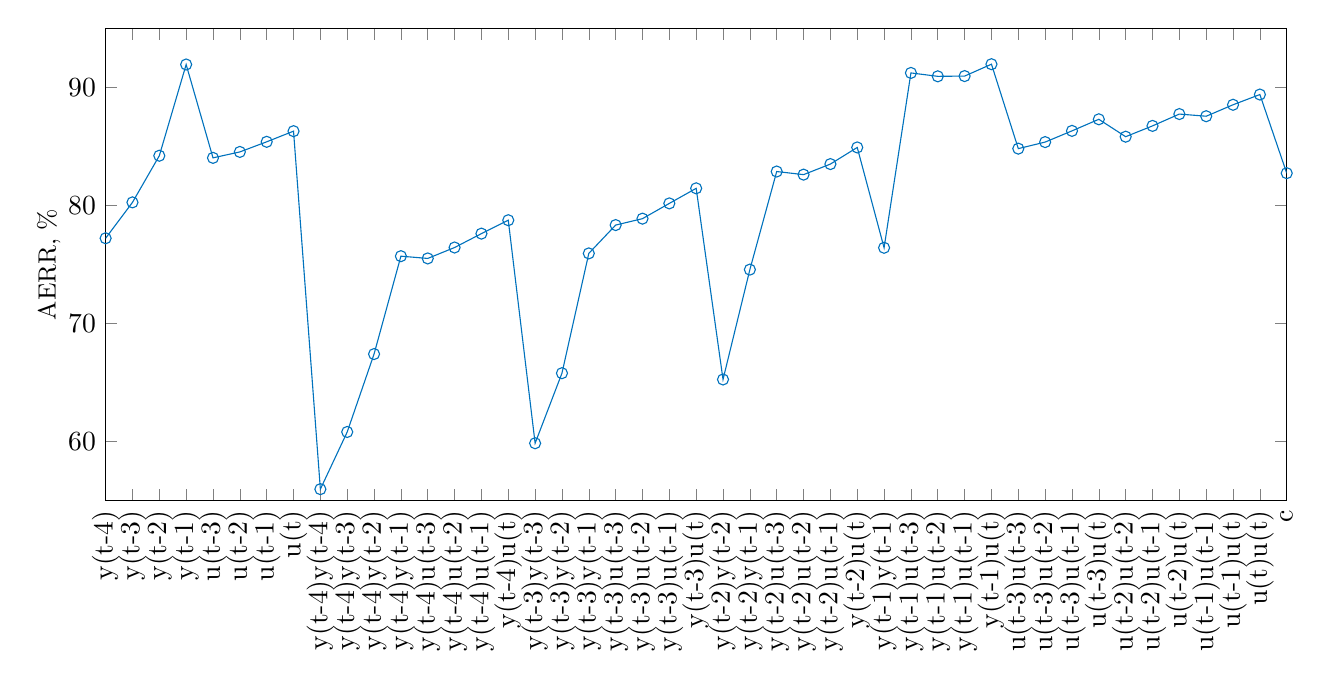 % This file was created by matlab2tikz.
%
\definecolor{mycolor1}{rgb}{0.0,0.447,0.741}%
%
\begin{tikzpicture}

\begin{axis}[%
width=15cm,
height=6cm,
at={(0cm,0cm)},
scale only axis,
xmin=1,
xmax=45,
xtick={1,2,3,4,5,6,7,8,9,10,11,12,13,14,15,16,17,18,19,20,21,22,23,24,25,26,27,28,29,30,31,32,33,34,35,36,37,38,39,40,41,42,43,44,45},
xticklabels={{y(t-4)},{y(t-3)},{y(t-2)},{y(t-1)},{u(t-3)},{u(t-2)},{u(t-1)},{u(t)},{y(t-4)y(t-4)},{y(t-4)y(t-3)},{y(t-4)y(t-2)},{y(t-4)y(t-1)},{y(t-4)u(t-3)},{y(t-4)u(t-2)},{y(t-4)u(t-1)},{y(t-4)u(t)},{y(t-3)y(t-3)},{y(t-3)y(t-2)},{y(t-3)y(t-1)},{y(t-3)u(t-3)},{y(t-3)u(t-2)},{y(t-3)u(t-1)},{y(t-3)u(t)},{y(t-2)y(t-2)},{y(t-2)y(t-1)},{y(t-2)u(t-3)},{y(t-2)u(t-2)},{y(t-2)u(t-1)},{y(t-2)u(t)},{y(t-1)y(t-1)},{y(t-1)u(t-3)},{y(t-1)u(t-2)},{y(t-1)u(t-1)},{y(t-1)u(t)},{u(t-3)u(t-3)},{u(t-3)u(t-2)},{u(t-3)u(t-1)},{u(t-3)u(t)},{u(t-2)u(t-2)},{u(t-2)u(t-1)},{u(t-2)u(t)},{u(t-1)u(t-1)},{u(t-1)u(t)},{u(t)u(t)},{c}},
x tick label style={rotate=90,font={\tiny},anchor=east,font=,/pgf/number format/.cd,fixed,precision=3, set thousands separator={}},
xlabel style={font=\color{white!15!black}},
ymin=55,
ymax=95,
ylabel style={font=\color{white!15!black}},
ylabel={AERR, $\%$},
y label style={font={\small},at={(axis description cs:-0.03,0.5)},anchor=south},
axis background/.style={fill=white}
]
\addplot [color=mycolor1, mark=o, mark options={solid, mycolor1}, forget plot]
  table[row sep=crcr]{%
1	77.218\\
2	80.256\\
3	84.204\\
4	91.928\\
5	84.024\\
6	84.527\\
7	85.383\\
8	86.284\\
9	55.974\\
10	60.817\\
11	67.413\\
12	75.7\\
13	75.509\\
14	76.434\\
15	77.609\\
16	78.744\\
17	59.862\\
18	65.793\\
19	75.935\\
20	78.333\\
21	78.877\\
22	80.169\\
23	81.445\\
24	65.261\\
25	74.563\\
26	82.867\\
27	82.604\\
28	83.498\\
29	84.906\\
30	76.412\\
31	91.215\\
32	90.927\\
33	90.948\\
34	91.954\\
35	84.805\\
36	85.36\\
37	86.309\\
38	87.289\\
39	85.816\\
40	86.731\\
41	87.732\\
42	87.549\\
43	88.519\\
44	89.386\\
45	82.727\\
};
\end{axis}
\end{tikzpicture}%